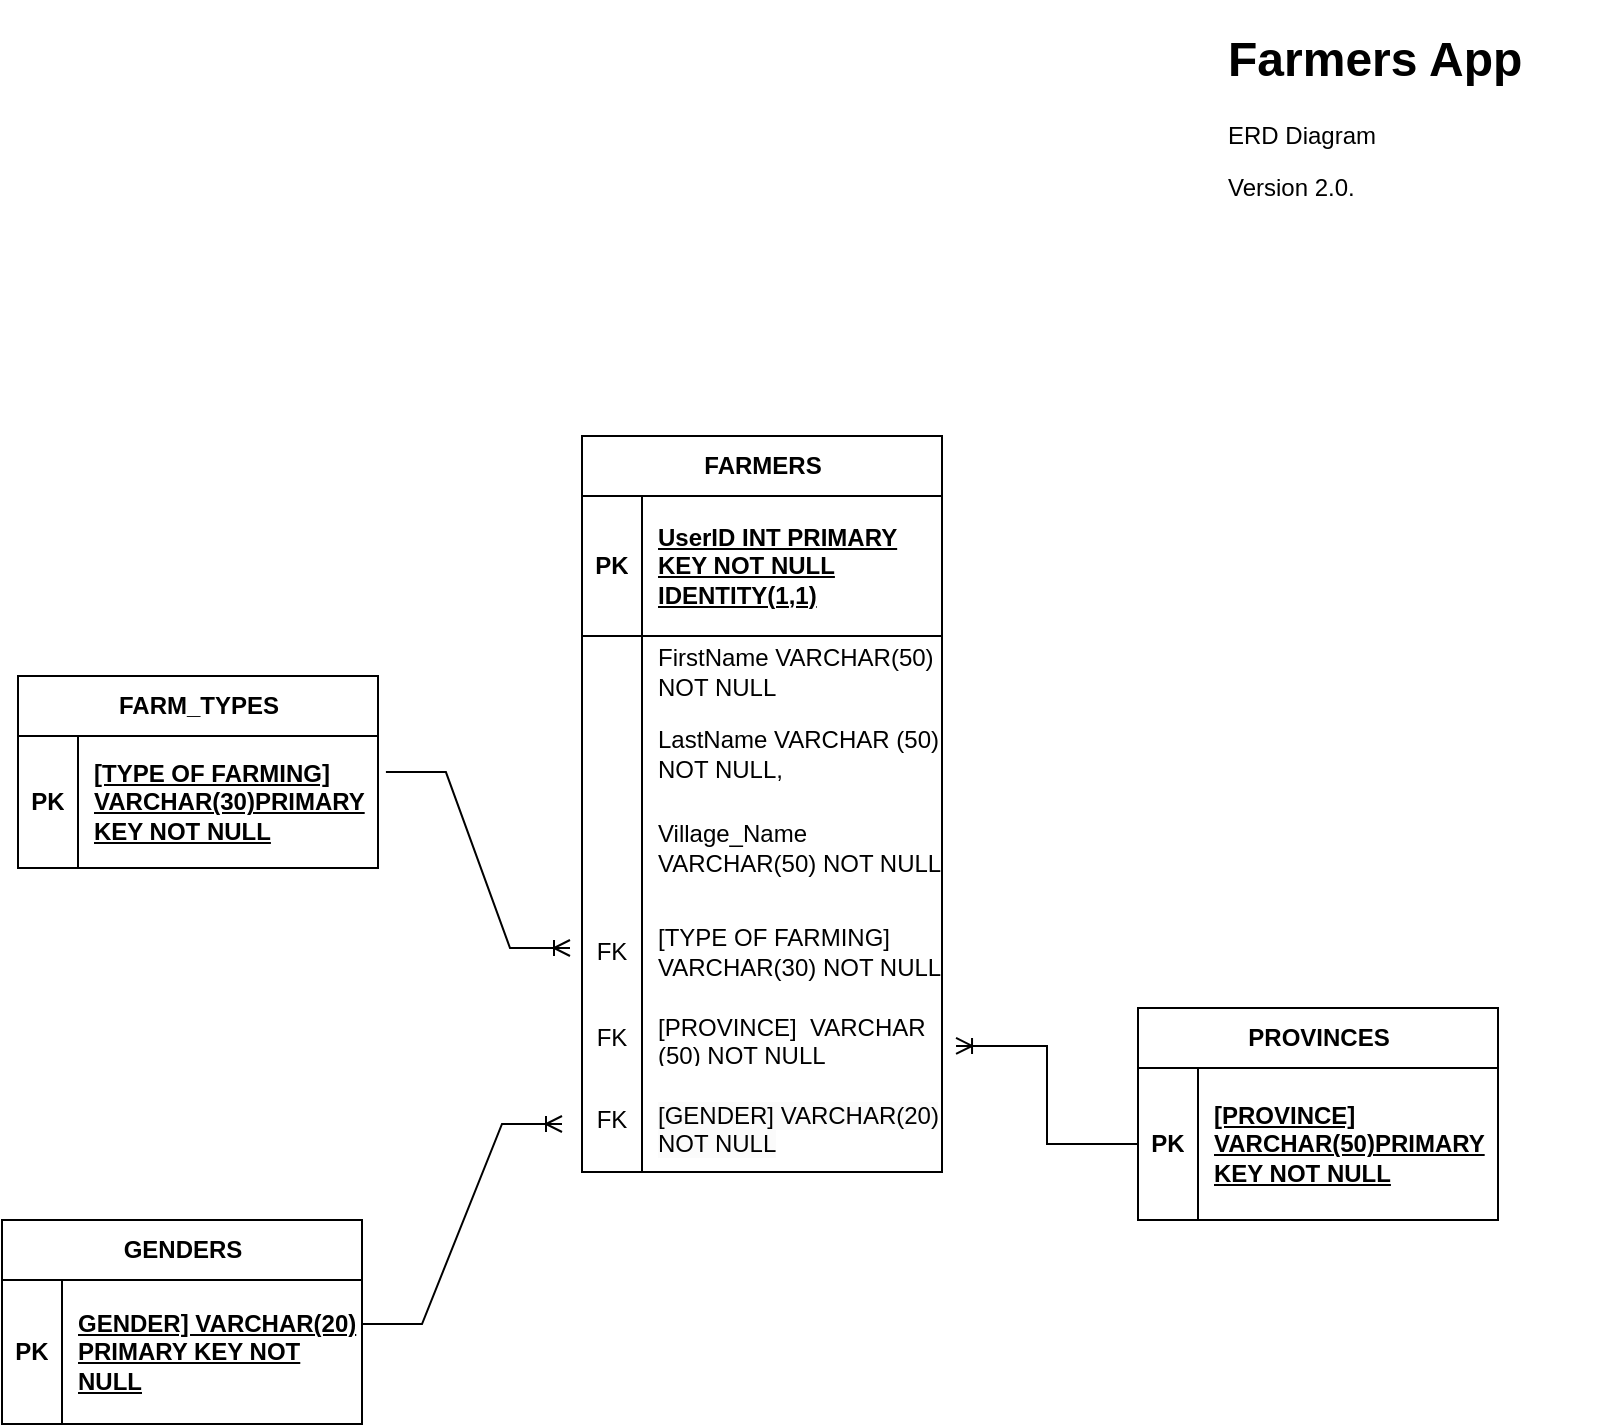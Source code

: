 <mxfile version="23.1.7" type="device">
  <diagram id="R2lEEEUBdFMjLlhIrx00" name="Page-1">
    <mxGraphModel dx="1114" dy="566" grid="1" gridSize="8" guides="1" tooltips="1" connect="1" arrows="1" fold="1" page="1" pageScale="1" pageWidth="850" pageHeight="1100" math="0" shadow="0" extFonts="Permanent Marker^https://fonts.googleapis.com/css?family=Permanent+Marker">
      <root>
        <mxCell id="0" />
        <mxCell id="1" parent="0" />
        <mxCell id="S8yH_jt_PmB-1unCU1Wj-1" value="FARMERS" style="shape=table;startSize=30;container=1;collapsible=1;childLayout=tableLayout;fixedRows=1;rowLines=0;fontStyle=1;align=center;resizeLast=1;html=1;" parent="1" vertex="1">
          <mxGeometry x="330" y="232" width="180" height="368" as="geometry" />
        </mxCell>
        <mxCell id="S8yH_jt_PmB-1unCU1Wj-2" value="" style="shape=tableRow;horizontal=0;startSize=0;swimlaneHead=0;swimlaneBody=0;fillColor=none;collapsible=0;dropTarget=0;points=[[0,0.5],[1,0.5]];portConstraint=eastwest;top=0;left=0;right=0;bottom=1;" parent="S8yH_jt_PmB-1unCU1Wj-1" vertex="1">
          <mxGeometry y="30" width="180" height="70" as="geometry" />
        </mxCell>
        <mxCell id="S8yH_jt_PmB-1unCU1Wj-3" value="PK" style="shape=partialRectangle;connectable=0;fillColor=none;top=0;left=0;bottom=0;right=0;fontStyle=1;overflow=hidden;whiteSpace=wrap;html=1;" parent="S8yH_jt_PmB-1unCU1Wj-2" vertex="1">
          <mxGeometry width="30" height="70" as="geometry">
            <mxRectangle width="30" height="70" as="alternateBounds" />
          </mxGeometry>
        </mxCell>
        <mxCell id="S8yH_jt_PmB-1unCU1Wj-4" value="UserID INT PRIMARY KEY NOT NULL IDENTITY(1,1)" style="shape=partialRectangle;connectable=0;fillColor=none;top=0;left=0;bottom=0;right=0;align=left;spacingLeft=6;fontStyle=5;overflow=hidden;whiteSpace=wrap;html=1;" parent="S8yH_jt_PmB-1unCU1Wj-2" vertex="1">
          <mxGeometry x="30" width="150" height="70" as="geometry">
            <mxRectangle width="150" height="70" as="alternateBounds" />
          </mxGeometry>
        </mxCell>
        <mxCell id="S8yH_jt_PmB-1unCU1Wj-5" value="" style="shape=tableRow;horizontal=0;startSize=0;swimlaneHead=0;swimlaneBody=0;fillColor=none;collapsible=0;dropTarget=0;points=[[0,0.5],[1,0.5]];portConstraint=eastwest;top=0;left=0;right=0;bottom=0;" parent="S8yH_jt_PmB-1unCU1Wj-1" vertex="1">
          <mxGeometry y="100" width="180" height="36" as="geometry" />
        </mxCell>
        <mxCell id="S8yH_jt_PmB-1unCU1Wj-6" value="" style="shape=partialRectangle;connectable=0;fillColor=none;top=0;left=0;bottom=0;right=0;editable=1;overflow=hidden;whiteSpace=wrap;html=1;" parent="S8yH_jt_PmB-1unCU1Wj-5" vertex="1">
          <mxGeometry width="30" height="36" as="geometry">
            <mxRectangle width="30" height="36" as="alternateBounds" />
          </mxGeometry>
        </mxCell>
        <mxCell id="S8yH_jt_PmB-1unCU1Wj-7" value="FirstName VARCHAR(50) NOT NULL" style="shape=partialRectangle;connectable=0;fillColor=none;top=0;left=0;bottom=0;right=0;align=left;spacingLeft=6;overflow=hidden;whiteSpace=wrap;html=1;" parent="S8yH_jt_PmB-1unCU1Wj-5" vertex="1">
          <mxGeometry x="30" width="150" height="36" as="geometry">
            <mxRectangle width="150" height="36" as="alternateBounds" />
          </mxGeometry>
        </mxCell>
        <mxCell id="S8yH_jt_PmB-1unCU1Wj-8" value="" style="shape=tableRow;horizontal=0;startSize=0;swimlaneHead=0;swimlaneBody=0;fillColor=none;collapsible=0;dropTarget=0;points=[[0,0.5],[1,0.5]];portConstraint=eastwest;top=0;left=0;right=0;bottom=0;" parent="S8yH_jt_PmB-1unCU1Wj-1" vertex="1">
          <mxGeometry y="136" width="180" height="46" as="geometry" />
        </mxCell>
        <mxCell id="S8yH_jt_PmB-1unCU1Wj-9" value="" style="shape=partialRectangle;connectable=0;fillColor=none;top=0;left=0;bottom=0;right=0;editable=1;overflow=hidden;whiteSpace=wrap;html=1;" parent="S8yH_jt_PmB-1unCU1Wj-8" vertex="1">
          <mxGeometry width="30" height="46" as="geometry">
            <mxRectangle width="30" height="46" as="alternateBounds" />
          </mxGeometry>
        </mxCell>
        <mxCell id="S8yH_jt_PmB-1unCU1Wj-10" value="LastName VARCHAR (50) NOT NULL," style="shape=partialRectangle;connectable=0;fillColor=none;top=0;left=0;bottom=0;right=0;align=left;spacingLeft=6;overflow=hidden;whiteSpace=wrap;html=1;" parent="S8yH_jt_PmB-1unCU1Wj-8" vertex="1">
          <mxGeometry x="30" width="150" height="46" as="geometry">
            <mxRectangle width="150" height="46" as="alternateBounds" />
          </mxGeometry>
        </mxCell>
        <mxCell id="S8yH_jt_PmB-1unCU1Wj-14" style="shape=tableRow;horizontal=0;startSize=0;swimlaneHead=0;swimlaneBody=0;fillColor=none;collapsible=0;dropTarget=0;points=[[0,0.5],[1,0.5]];portConstraint=eastwest;top=0;left=0;right=0;bottom=0;" parent="S8yH_jt_PmB-1unCU1Wj-1" vertex="1">
          <mxGeometry y="182" width="180" height="48" as="geometry" />
        </mxCell>
        <mxCell id="S8yH_jt_PmB-1unCU1Wj-15" style="shape=partialRectangle;connectable=0;fillColor=none;top=0;left=0;bottom=0;right=0;editable=1;overflow=hidden;whiteSpace=wrap;html=1;" parent="S8yH_jt_PmB-1unCU1Wj-14" vertex="1">
          <mxGeometry width="30" height="48" as="geometry">
            <mxRectangle width="30" height="48" as="alternateBounds" />
          </mxGeometry>
        </mxCell>
        <mxCell id="S8yH_jt_PmB-1unCU1Wj-16" value="Village_Name VARCHAR(50) NOT NULL" style="shape=partialRectangle;connectable=0;fillColor=none;top=0;left=0;bottom=0;right=0;align=left;spacingLeft=6;overflow=hidden;whiteSpace=wrap;html=1;" parent="S8yH_jt_PmB-1unCU1Wj-14" vertex="1">
          <mxGeometry x="30" width="150" height="48" as="geometry">
            <mxRectangle width="150" height="48" as="alternateBounds" />
          </mxGeometry>
        </mxCell>
        <mxCell id="S8yH_jt_PmB-1unCU1Wj-33" value="" style="shape=tableRow;horizontal=0;startSize=0;swimlaneHead=0;swimlaneBody=0;fillColor=none;collapsible=0;dropTarget=0;points=[[0,0.5],[1,0.5]];portConstraint=eastwest;top=0;left=0;right=0;bottom=0;" parent="S8yH_jt_PmB-1unCU1Wj-1" vertex="1">
          <mxGeometry y="230" width="180" height="56" as="geometry" />
        </mxCell>
        <mxCell id="S8yH_jt_PmB-1unCU1Wj-34" value="FK" style="shape=partialRectangle;connectable=0;fillColor=none;top=0;left=0;bottom=0;right=0;fontStyle=0;overflow=hidden;whiteSpace=wrap;html=1;" parent="S8yH_jt_PmB-1unCU1Wj-33" vertex="1">
          <mxGeometry width="30" height="56" as="geometry">
            <mxRectangle width="30" height="56" as="alternateBounds" />
          </mxGeometry>
        </mxCell>
        <mxCell id="S8yH_jt_PmB-1unCU1Wj-35" value="[TYPE OF FARMING] VARCHAR(30) NOT NULL" style="shape=partialRectangle;connectable=0;fillColor=none;top=0;left=0;bottom=0;right=0;align=left;spacingLeft=6;fontStyle=0;overflow=hidden;whiteSpace=wrap;html=1;" parent="S8yH_jt_PmB-1unCU1Wj-33" vertex="1">
          <mxGeometry x="30" width="150" height="56" as="geometry">
            <mxRectangle width="150" height="56" as="alternateBounds" />
          </mxGeometry>
        </mxCell>
        <mxCell id="wQuZCxLNuFbsMm5UIzpz-4" value="" style="shape=tableRow;horizontal=0;startSize=0;swimlaneHead=0;swimlaneBody=0;fillColor=none;collapsible=0;dropTarget=0;points=[[0,0.5],[1,0.5]];portConstraint=eastwest;top=0;left=0;right=0;bottom=0;" vertex="1" parent="S8yH_jt_PmB-1unCU1Wj-1">
          <mxGeometry y="286" width="180" height="30" as="geometry" />
        </mxCell>
        <mxCell id="wQuZCxLNuFbsMm5UIzpz-5" value="FK" style="shape=partialRectangle;connectable=0;fillColor=none;top=0;left=0;bottom=0;right=0;fontStyle=0;overflow=hidden;whiteSpace=wrap;html=1;" vertex="1" parent="wQuZCxLNuFbsMm5UIzpz-4">
          <mxGeometry width="30" height="30" as="geometry">
            <mxRectangle width="30" height="30" as="alternateBounds" />
          </mxGeometry>
        </mxCell>
        <mxCell id="wQuZCxLNuFbsMm5UIzpz-6" value="[PROVINCE]&amp;nbsp; VARCHAR (50) NOT NULL" style="shape=partialRectangle;connectable=0;fillColor=none;top=0;left=0;bottom=0;right=0;align=left;spacingLeft=6;fontStyle=0;overflow=hidden;whiteSpace=wrap;html=1;" vertex="1" parent="wQuZCxLNuFbsMm5UIzpz-4">
          <mxGeometry x="30" width="150" height="30" as="geometry">
            <mxRectangle width="150" height="30" as="alternateBounds" />
          </mxGeometry>
        </mxCell>
        <mxCell id="wQuZCxLNuFbsMm5UIzpz-7" value="" style="shape=tableRow;horizontal=0;startSize=0;swimlaneHead=0;swimlaneBody=0;fillColor=none;collapsible=0;dropTarget=0;points=[[0,0.5],[1,0.5]];portConstraint=eastwest;top=0;left=0;right=0;bottom=0;" vertex="1" parent="S8yH_jt_PmB-1unCU1Wj-1">
          <mxGeometry y="316" width="180" height="52" as="geometry" />
        </mxCell>
        <mxCell id="wQuZCxLNuFbsMm5UIzpz-8" value="FK" style="shape=partialRectangle;connectable=0;fillColor=none;top=0;left=0;bottom=0;right=0;fontStyle=0;overflow=hidden;whiteSpace=wrap;html=1;" vertex="1" parent="wQuZCxLNuFbsMm5UIzpz-7">
          <mxGeometry width="30" height="52" as="geometry">
            <mxRectangle width="30" height="52" as="alternateBounds" />
          </mxGeometry>
        </mxCell>
        <mxCell id="wQuZCxLNuFbsMm5UIzpz-9" value="&#xa;&lt;span style=&quot;color: rgb(0, 0, 0); font-family: Helvetica; font-size: 12px; font-style: normal; font-variant-ligatures: normal; font-variant-caps: normal; font-weight: 400; letter-spacing: normal; orphans: 2; text-align: left; text-indent: 0px; text-transform: none; widows: 2; word-spacing: 0px; -webkit-text-stroke-width: 0px; background-color: rgb(251, 251, 251); text-decoration-thickness: initial; text-decoration-style: initial; text-decoration-color: initial; float: none; display: inline !important;&quot;&gt;[GENDER] VARCHAR(20) NOT NULL&lt;/span&gt;&#xa;&#xa;" style="shape=partialRectangle;connectable=0;fillColor=none;top=0;left=0;bottom=0;right=0;align=left;spacingLeft=6;fontStyle=0;overflow=hidden;whiteSpace=wrap;html=1;" vertex="1" parent="wQuZCxLNuFbsMm5UIzpz-7">
          <mxGeometry x="30" width="150" height="52" as="geometry">
            <mxRectangle width="150" height="52" as="alternateBounds" />
          </mxGeometry>
        </mxCell>
        <mxCell id="wQuZCxLNuFbsMm5UIzpz-10" value="GENDERS" style="shape=table;startSize=30;container=1;collapsible=1;childLayout=tableLayout;fixedRows=1;rowLines=0;fontStyle=1;align=center;resizeLast=1;html=1;" vertex="1" parent="1">
          <mxGeometry x="40" y="624" width="180" height="102" as="geometry" />
        </mxCell>
        <mxCell id="wQuZCxLNuFbsMm5UIzpz-11" value="" style="shape=tableRow;horizontal=0;startSize=0;swimlaneHead=0;swimlaneBody=0;fillColor=none;collapsible=0;dropTarget=0;points=[[0,0.5],[1,0.5]];portConstraint=eastwest;top=0;left=0;right=0;bottom=1;" vertex="1" parent="wQuZCxLNuFbsMm5UIzpz-10">
          <mxGeometry y="30" width="180" height="72" as="geometry" />
        </mxCell>
        <mxCell id="wQuZCxLNuFbsMm5UIzpz-12" value="PK" style="shape=partialRectangle;connectable=0;fillColor=none;top=0;left=0;bottom=0;right=0;fontStyle=1;overflow=hidden;whiteSpace=wrap;html=1;" vertex="1" parent="wQuZCxLNuFbsMm5UIzpz-11">
          <mxGeometry width="30" height="72" as="geometry">
            <mxRectangle width="30" height="72" as="alternateBounds" />
          </mxGeometry>
        </mxCell>
        <mxCell id="wQuZCxLNuFbsMm5UIzpz-13" value="GENDER] VARCHAR(20) PRIMARY KEY NOT NULL" style="shape=partialRectangle;connectable=0;fillColor=none;top=0;left=0;bottom=0;right=0;align=left;spacingLeft=6;fontStyle=5;overflow=hidden;whiteSpace=wrap;html=1;" vertex="1" parent="wQuZCxLNuFbsMm5UIzpz-11">
          <mxGeometry x="30" width="150" height="72" as="geometry">
            <mxRectangle width="150" height="72" as="alternateBounds" />
          </mxGeometry>
        </mxCell>
        <mxCell id="wQuZCxLNuFbsMm5UIzpz-37" value="PROVINCES" style="shape=table;startSize=30;container=1;collapsible=1;childLayout=tableLayout;fixedRows=1;rowLines=0;fontStyle=1;align=center;resizeLast=1;html=1;rounded=0;shadow=0;swimlaneLine=1;" vertex="1" parent="1">
          <mxGeometry x="608" y="518" width="180" height="106" as="geometry" />
        </mxCell>
        <mxCell id="wQuZCxLNuFbsMm5UIzpz-38" value="" style="shape=tableRow;horizontal=0;startSize=0;swimlaneHead=0;swimlaneBody=0;fillColor=none;collapsible=0;dropTarget=0;points=[[0,0.5],[1,0.5]];portConstraint=eastwest;top=0;left=0;right=0;bottom=1;" vertex="1" parent="wQuZCxLNuFbsMm5UIzpz-37">
          <mxGeometry y="30" width="180" height="76" as="geometry" />
        </mxCell>
        <mxCell id="wQuZCxLNuFbsMm5UIzpz-39" value="PK" style="shape=partialRectangle;connectable=0;fillColor=none;top=0;left=0;bottom=0;right=0;fontStyle=1;overflow=hidden;whiteSpace=wrap;html=1;" vertex="1" parent="wQuZCxLNuFbsMm5UIzpz-38">
          <mxGeometry width="30" height="76" as="geometry">
            <mxRectangle width="30" height="76" as="alternateBounds" />
          </mxGeometry>
        </mxCell>
        <mxCell id="wQuZCxLNuFbsMm5UIzpz-40" value="[PROVINCE] VARCHAR(50)PRIMARY KEY NOT NULL" style="shape=partialRectangle;connectable=0;fillColor=none;top=0;left=0;bottom=0;right=0;align=left;spacingLeft=6;fontStyle=5;overflow=hidden;whiteSpace=wrap;html=1;" vertex="1" parent="wQuZCxLNuFbsMm5UIzpz-38">
          <mxGeometry x="30" width="150" height="76" as="geometry">
            <mxRectangle width="150" height="76" as="alternateBounds" />
          </mxGeometry>
        </mxCell>
        <mxCell id="wQuZCxLNuFbsMm5UIzpz-24" value="FARM_TYPES" style="shape=table;startSize=30;container=1;collapsible=1;childLayout=tableLayout;fixedRows=1;rowLines=0;fontStyle=1;align=center;resizeLast=1;html=1;" vertex="1" parent="1">
          <mxGeometry x="48" y="352" width="180" height="96" as="geometry" />
        </mxCell>
        <mxCell id="wQuZCxLNuFbsMm5UIzpz-25" value="" style="shape=tableRow;horizontal=0;startSize=0;swimlaneHead=0;swimlaneBody=0;fillColor=none;collapsible=0;dropTarget=0;points=[[0,0.5],[1,0.5]];portConstraint=eastwest;top=0;left=0;right=0;bottom=1;" vertex="1" parent="wQuZCxLNuFbsMm5UIzpz-24">
          <mxGeometry y="30" width="180" height="66" as="geometry" />
        </mxCell>
        <mxCell id="wQuZCxLNuFbsMm5UIzpz-26" value="PK" style="shape=partialRectangle;connectable=0;fillColor=none;top=0;left=0;bottom=0;right=0;fontStyle=1;overflow=hidden;whiteSpace=wrap;html=1;" vertex="1" parent="wQuZCxLNuFbsMm5UIzpz-25">
          <mxGeometry width="30" height="66" as="geometry">
            <mxRectangle width="30" height="66" as="alternateBounds" />
          </mxGeometry>
        </mxCell>
        <mxCell id="wQuZCxLNuFbsMm5UIzpz-27" value="[TYPE OF FARMING] VARCHAR(30)PRIMARY KEY NOT NULL" style="shape=partialRectangle;connectable=0;fillColor=none;top=0;left=0;bottom=0;right=0;align=left;spacingLeft=6;fontStyle=5;overflow=hidden;whiteSpace=wrap;html=1;" vertex="1" parent="wQuZCxLNuFbsMm5UIzpz-25">
          <mxGeometry x="30" width="150" height="66" as="geometry">
            <mxRectangle width="150" height="66" as="alternateBounds" />
          </mxGeometry>
        </mxCell>
        <mxCell id="wQuZCxLNuFbsMm5UIzpz-50" value="" style="edgeStyle=entityRelationEdgeStyle;fontSize=12;html=1;endArrow=ERoneToMany;rounded=0;" edge="1" parent="1">
          <mxGeometry width="100" height="100" relative="1" as="geometry">
            <mxPoint x="220" y="676" as="sourcePoint" />
            <mxPoint x="320" y="576" as="targetPoint" />
          </mxGeometry>
        </mxCell>
        <mxCell id="wQuZCxLNuFbsMm5UIzpz-52" value="" style="edgeStyle=entityRelationEdgeStyle;fontSize=12;html=1;endArrow=ERoneToMany;rounded=0;exitX=1.022;exitY=0.273;exitDx=0;exitDy=0;exitPerimeter=0;" edge="1" parent="1" source="wQuZCxLNuFbsMm5UIzpz-25">
          <mxGeometry width="100" height="100" relative="1" as="geometry">
            <mxPoint x="224" y="436" as="sourcePoint" />
            <mxPoint x="324" y="488" as="targetPoint" />
            <Array as="points">
              <mxPoint x="248" y="400" />
            </Array>
          </mxGeometry>
        </mxCell>
        <mxCell id="wQuZCxLNuFbsMm5UIzpz-53" value="" style="fontSize=12;html=1;endArrow=ERoneToMany;rounded=0;edgeStyle=elbowEdgeStyle;exitX=0;exitY=0.5;exitDx=0;exitDy=0;entryX=1.039;entryY=0.633;entryDx=0;entryDy=0;entryPerimeter=0;" edge="1" parent="1" source="wQuZCxLNuFbsMm5UIzpz-38" target="wQuZCxLNuFbsMm5UIzpz-4">
          <mxGeometry width="100" height="100" relative="1" as="geometry">
            <mxPoint x="592" y="584" as="sourcePoint" />
            <mxPoint x="520" y="536" as="targetPoint" />
          </mxGeometry>
        </mxCell>
        <mxCell id="wQuZCxLNuFbsMm5UIzpz-56" value="&lt;h1&gt;Farmers App&lt;/h1&gt;&lt;p&gt;ERD Diagram&lt;/p&gt;&lt;p&gt;Version 2.0.&lt;/p&gt;" style="text;html=1;spacing=5;spacingTop=-20;whiteSpace=wrap;overflow=hidden;rounded=0;" vertex="1" parent="1">
          <mxGeometry x="648" y="24" width="190" height="100" as="geometry" />
        </mxCell>
      </root>
    </mxGraphModel>
  </diagram>
</mxfile>

